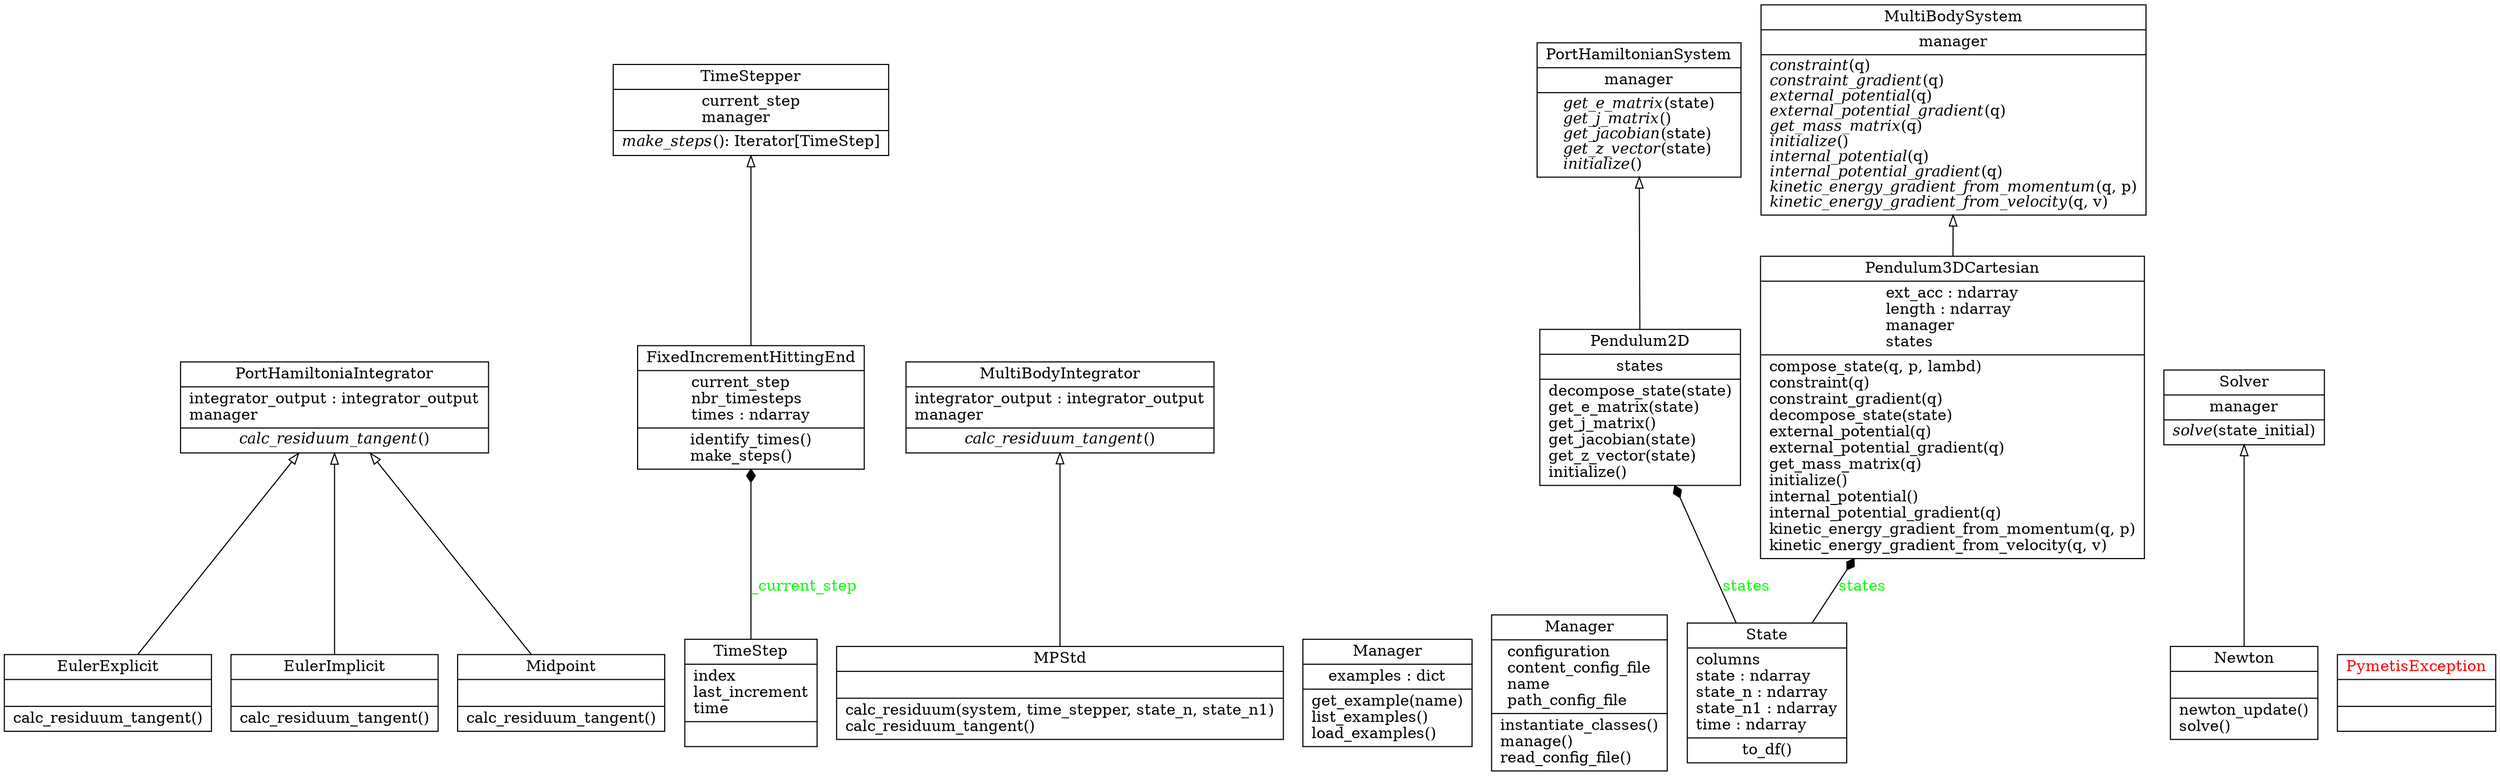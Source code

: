 digraph "classes_pymetis" {
rankdir=BT
charset="utf-8"
"pymetis.integrators.EulerExplicit" [color="black", fontcolor="black", label=<{EulerExplicit|<br ALIGN="LEFT"/>|calc_residuum_tangent()<br ALIGN="LEFT"/>}>, shape="record", style="solid"];
"pymetis.integrators.EulerImplicit" [color="black", fontcolor="black", label=<{EulerImplicit|<br ALIGN="LEFT"/>|calc_residuum_tangent()<br ALIGN="LEFT"/>}>, shape="record", style="solid"];
"pymetis.time_steppers.FixedIncrementHittingEnd" [color="black", fontcolor="black", label=<{FixedIncrementHittingEnd|current_step<br ALIGN="LEFT"/>nbr_timesteps<br ALIGN="LEFT"/>times : ndarray<br ALIGN="LEFT"/>|identify_times()<br ALIGN="LEFT"/>make_steps()<br ALIGN="LEFT"/>}>, shape="record", style="solid"];
"pymetis.integrators.MPStd" [color="black", fontcolor="black", label=<{MPStd|<br ALIGN="LEFT"/>|calc_residuum(system, time_stepper, state_n, state_n1)<br ALIGN="LEFT"/>calc_residuum_tangent()<br ALIGN="LEFT"/>}>, shape="record", style="solid"];
"pymetis.examples.Manager" [color="black", fontcolor="black", label=<{Manager|examples : dict<br ALIGN="LEFT"/>|get_example(name)<br ALIGN="LEFT"/>list_examples()<br ALIGN="LEFT"/>load_examples()<br ALIGN="LEFT"/>}>, shape="record", style="solid"];
"pymetis.core.Manager" [color="black", fontcolor="black", label=<{Manager|configuration<br ALIGN="LEFT"/>content_config_file<br ALIGN="LEFT"/>name<br ALIGN="LEFT"/>path_config_file<br ALIGN="LEFT"/>|instantiate_classes()<br ALIGN="LEFT"/>manage()<br ALIGN="LEFT"/>read_config_file()<br ALIGN="LEFT"/>}>, shape="record", style="solid"];
"pymetis.integrators.Midpoint" [color="black", fontcolor="black", label=<{Midpoint|<br ALIGN="LEFT"/>|calc_residuum_tangent()<br ALIGN="LEFT"/>}>, shape="record", style="solid"];
"pymetis.integrators.MultiBodyIntegrator" [color="black", fontcolor="black", label=<{MultiBodyIntegrator|integrator_output : integrator_output<br ALIGN="LEFT"/>manager<br ALIGN="LEFT"/>|<I>calc_residuum_tangent</I>()<br ALIGN="LEFT"/>}>, shape="record", style="solid"];
"pymetis.systems.MultiBodySystem" [color="black", fontcolor="black", label=<{MultiBodySystem|manager<br ALIGN="LEFT"/>|<I>constraint</I>(q)<br ALIGN="LEFT"/><I>constraint_gradient</I>(q)<br ALIGN="LEFT"/><I>external_potential</I>(q)<br ALIGN="LEFT"/><I>external_potential_gradient</I>(q)<br ALIGN="LEFT"/><I>get_mass_matrix</I>(q)<br ALIGN="LEFT"/><I>initialize</I>()<br ALIGN="LEFT"/><I>internal_potential</I>(q)<br ALIGN="LEFT"/><I>internal_potential_gradient</I>(q)<br ALIGN="LEFT"/><I>kinetic_energy_gradient_from_momentum</I>(q, p)<br ALIGN="LEFT"/><I>kinetic_energy_gradient_from_velocity</I>(q, v)<br ALIGN="LEFT"/>}>, shape="record", style="solid"];
"pymetis.solvers.Newton" [color="black", fontcolor="black", label=<{Newton|<br ALIGN="LEFT"/>|newton_update()<br ALIGN="LEFT"/>solve()<br ALIGN="LEFT"/>}>, shape="record", style="solid"];
"pymetis.systems.Pendulum2D" [color="black", fontcolor="black", label=<{Pendulum2D|states<br ALIGN="LEFT"/>|decompose_state(state)<br ALIGN="LEFT"/>get_e_matrix(state)<br ALIGN="LEFT"/>get_j_matrix()<br ALIGN="LEFT"/>get_jacobian(state)<br ALIGN="LEFT"/>get_z_vector(state)<br ALIGN="LEFT"/>initialize()<br ALIGN="LEFT"/>}>, shape="record", style="solid"];
"pymetis.systems.Pendulum3DCartesian" [color="black", fontcolor="black", label=<{Pendulum3DCartesian|ext_acc : ndarray<br ALIGN="LEFT"/>length : ndarray<br ALIGN="LEFT"/>manager<br ALIGN="LEFT"/>states<br ALIGN="LEFT"/>|compose_state(q, p, lambd)<br ALIGN="LEFT"/>constraint(q)<br ALIGN="LEFT"/>constraint_gradient(q)<br ALIGN="LEFT"/>decompose_state(state)<br ALIGN="LEFT"/>external_potential(q)<br ALIGN="LEFT"/>external_potential_gradient(q)<br ALIGN="LEFT"/>get_mass_matrix(q)<br ALIGN="LEFT"/>initialize()<br ALIGN="LEFT"/>internal_potential()<br ALIGN="LEFT"/>internal_potential_gradient(q)<br ALIGN="LEFT"/>kinetic_energy_gradient_from_momentum(q, p)<br ALIGN="LEFT"/>kinetic_energy_gradient_from_velocity(q, v)<br ALIGN="LEFT"/>}>, shape="record", style="solid"];
"pymetis.integrators.PortHamiltoniaIntegrator" [color="black", fontcolor="black", label=<{PortHamiltoniaIntegrator|integrator_output : integrator_output<br ALIGN="LEFT"/>manager<br ALIGN="LEFT"/>|<I>calc_residuum_tangent</I>()<br ALIGN="LEFT"/>}>, shape="record", style="solid"];
"pymetis.systems.PortHamiltonianSystem" [color="black", fontcolor="black", label=<{PortHamiltonianSystem|manager<br ALIGN="LEFT"/>|<I>get_e_matrix</I>(state)<br ALIGN="LEFT"/><I>get_j_matrix</I>()<br ALIGN="LEFT"/><I>get_jacobian</I>(state)<br ALIGN="LEFT"/><I>get_z_vector</I>(state)<br ALIGN="LEFT"/><I>initialize</I>()<br ALIGN="LEFT"/>}>, shape="record", style="solid"];
"pymetis.utils.PymetisException" [color="black", fontcolor="red", label=<{PymetisException|<br ALIGN="LEFT"/>|}>, shape="record", style="solid"];
"pymetis.solvers.Solver" [color="black", fontcolor="black", label=<{Solver|manager<br ALIGN="LEFT"/>|<I>solve</I>(state_initial)<br ALIGN="LEFT"/>}>, shape="record", style="solid"];
"pymetis.states.State" [color="black", fontcolor="black", label=<{State|columns<br ALIGN="LEFT"/>state : ndarray<br ALIGN="LEFT"/>state_n : ndarray<br ALIGN="LEFT"/>state_n1 : ndarray<br ALIGN="LEFT"/>time : ndarray<br ALIGN="LEFT"/>|to_df()<br ALIGN="LEFT"/>}>, shape="record", style="solid"];
"pymetis.time_steppers.TimeStep" [color="black", fontcolor="black", label=<{TimeStep|index<br ALIGN="LEFT"/>last_increment<br ALIGN="LEFT"/>time<br ALIGN="LEFT"/>|}>, shape="record", style="solid"];
"pymetis.time_steppers.TimeStepper" [color="black", fontcolor="black", label=<{TimeStepper|current_step<br ALIGN="LEFT"/>manager<br ALIGN="LEFT"/>|<I>make_steps</I>(): Iterator[TimeStep]<br ALIGN="LEFT"/>}>, shape="record", style="solid"];
"pymetis.integrators.EulerExplicit" -> "pymetis.integrators.PortHamiltoniaIntegrator" [arrowhead="empty", arrowtail="none"];
"pymetis.integrators.EulerImplicit" -> "pymetis.integrators.PortHamiltoniaIntegrator" [arrowhead="empty", arrowtail="none"];
"pymetis.integrators.MPStd" -> "pymetis.integrators.MultiBodyIntegrator" [arrowhead="empty", arrowtail="none"];
"pymetis.integrators.Midpoint" -> "pymetis.integrators.PortHamiltoniaIntegrator" [arrowhead="empty", arrowtail="none"];
"pymetis.solvers.Newton" -> "pymetis.solvers.Solver" [arrowhead="empty", arrowtail="none"];
"pymetis.systems.Pendulum2D" -> "pymetis.systems.PortHamiltonianSystem" [arrowhead="empty", arrowtail="none"];
"pymetis.systems.Pendulum3DCartesian" -> "pymetis.systems.MultiBodySystem" [arrowhead="empty", arrowtail="none"];
"pymetis.time_steppers.FixedIncrementHittingEnd" -> "pymetis.time_steppers.TimeStepper" [arrowhead="empty", arrowtail="none"];
"pymetis.states.State" -> "pymetis.systems.Pendulum2D" [arrowhead="diamond", arrowtail="none", fontcolor="green", label="states", style="solid"];
"pymetis.states.State" -> "pymetis.systems.Pendulum3DCartesian" [arrowhead="diamond", arrowtail="none", fontcolor="green", label="states", style="solid"];
"pymetis.time_steppers.TimeStep" -> "pymetis.time_steppers.FixedIncrementHittingEnd" [arrowhead="diamond", arrowtail="none", fontcolor="green", label="_current_step", style="solid"];
}
